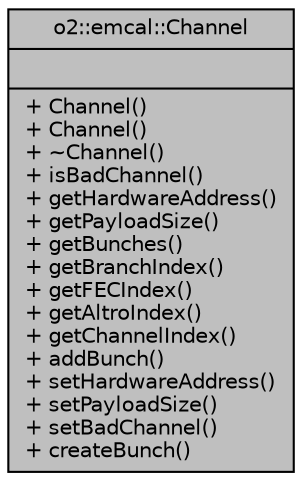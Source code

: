 digraph "o2::emcal::Channel"
{
 // INTERACTIVE_SVG=YES
  bgcolor="transparent";
  edge [fontname="Helvetica",fontsize="10",labelfontname="Helvetica",labelfontsize="10"];
  node [fontname="Helvetica",fontsize="10",shape=record];
  Node1 [label="{o2::emcal::Channel\n||+ Channel()\l+ Channel()\l+ ~Channel()\l+ isBadChannel()\l+ getHardwareAddress()\l+ getPayloadSize()\l+ getBunches()\l+ getBranchIndex()\l+ getFECIndex()\l+ getAltroIndex()\l+ getChannelIndex()\l+ addBunch()\l+ setHardwareAddress()\l+ setPayloadSize()\l+ setBadChannel()\l+ createBunch()\l}",height=0.2,width=0.4,color="black", fillcolor="grey75", style="filled", fontcolor="black"];
}
